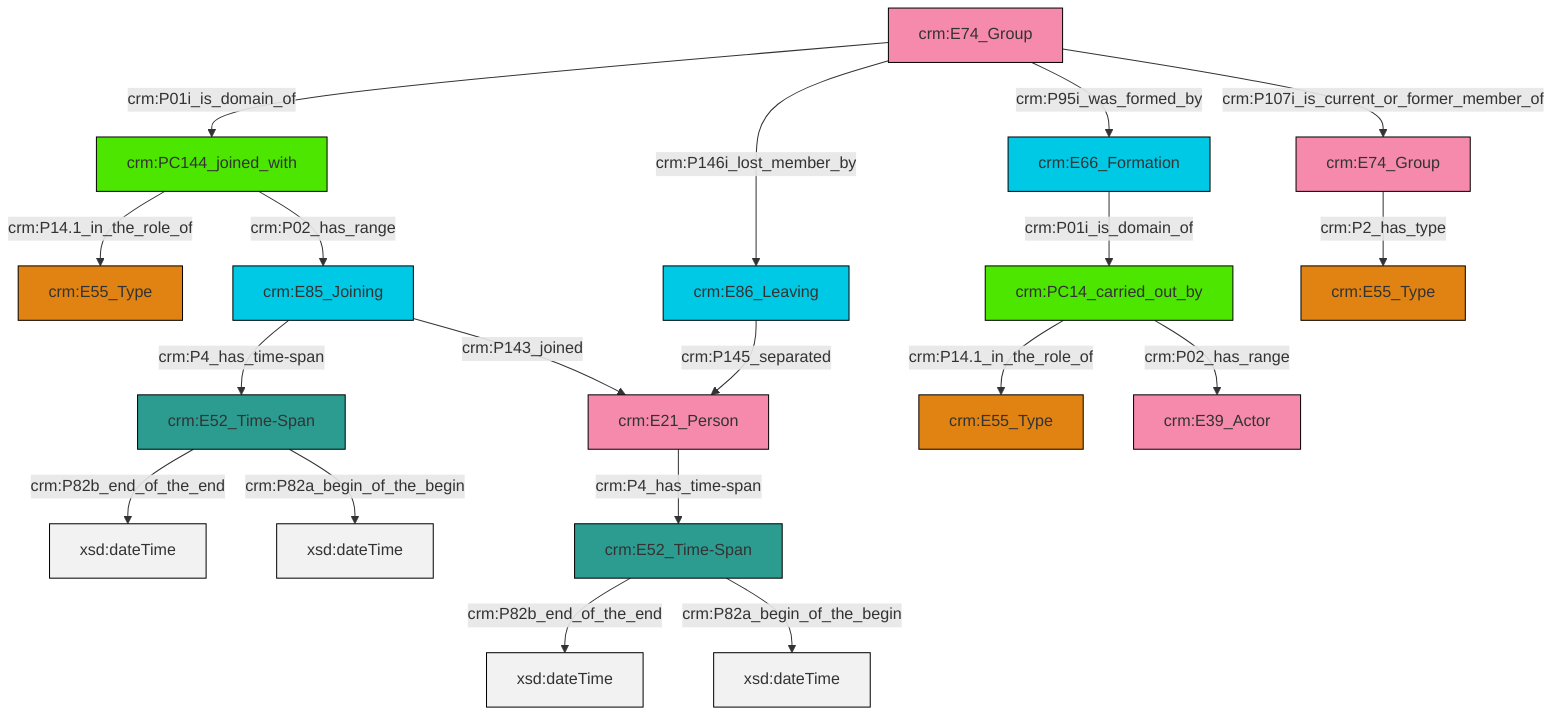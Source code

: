 graph TD
classDef Literal fill:#f2f2f2,stroke:#000000;
classDef CRM_Entity fill:#FFFFFF,stroke:#000000;
classDef Temporal_Entity fill:#00C9E6, stroke:#000000;
classDef Type fill:#E18312, stroke:#000000;
classDef Time-Span fill:#2C9C91, stroke:#000000;
classDef Appellation fill:#FFEB7F, stroke:#000000;
classDef Place fill:#008836, stroke:#000000;
classDef Persistent_Item fill:#B266B2, stroke:#000000;
classDef Conceptual_Object fill:#FFD700, stroke:#000000;
classDef Physical_Thing fill:#D2B48C, stroke:#000000;
classDef Actor fill:#f58aad, stroke:#000000;
classDef PC_Classes fill:#4ce600, stroke:#000000;
classDef Multi fill:#cccccc,stroke:#000000;

0["crm:PC144_joined_with"]:::PC_Classes -->|crm:P14.1_in_the_role_of| 1["crm:E55_Type"]:::Type
2["crm:E85_Joining"]:::Temporal_Entity -->|crm:P4_has_time-span| 3["crm:E52_Time-Span"]:::Time-Span
6["crm:E21_Person"]:::Actor -->|crm:P4_has_time-span| 7["crm:E52_Time-Span"]:::Time-Span
8["crm:E74_Group"]:::Actor -->|crm:P01i_is_domain_of| 0["crm:PC144_joined_with"]:::PC_Classes
16["crm:PC14_carried_out_by"]:::PC_Classes -->|crm:P14.1_in_the_role_of| 17["crm:E55_Type"]:::Type
0["crm:PC144_joined_with"]:::PC_Classes -->|crm:P02_has_range| 2["crm:E85_Joining"]:::Temporal_Entity
20["crm:E86_Leaving"]:::Temporal_Entity -->|crm:P145_separated| 6["crm:E21_Person"]:::Actor
16["crm:PC14_carried_out_by"]:::PC_Classes -->|crm:P02_has_range| 23["crm:E39_Actor"]:::Actor
8["crm:E74_Group"]:::Actor -->|crm:P146i_lost_member_by| 20["crm:E86_Leaving"]:::Temporal_Entity
9["crm:E74_Group"]:::Actor -->|crm:P2_has_type| 13["crm:E55_Type"]:::Type
11["crm:E66_Formation"]:::Temporal_Entity -->|crm:P01i_is_domain_of| 16["crm:PC14_carried_out_by"]:::PC_Classes
2["crm:E85_Joining"]:::Temporal_Entity -->|crm:P143_joined| 6["crm:E21_Person"]:::Actor
7["crm:E52_Time-Span"]:::Time-Span -->|crm:P82b_end_of_the_end| 29[xsd:dateTime]:::Literal
8["crm:E74_Group"]:::Actor -->|crm:P95i_was_formed_by| 11["crm:E66_Formation"]:::Temporal_Entity
7["crm:E52_Time-Span"]:::Time-Span -->|crm:P82a_begin_of_the_begin| 30[xsd:dateTime]:::Literal
8["crm:E74_Group"]:::Actor -->|crm:P107i_is_current_or_former_member_of| 9["crm:E74_Group"]:::Actor
3["crm:E52_Time-Span"]:::Time-Span -->|crm:P82b_end_of_the_end| 32[xsd:dateTime]:::Literal
3["crm:E52_Time-Span"]:::Time-Span -->|crm:P82a_begin_of_the_begin| 33[xsd:dateTime]:::Literal